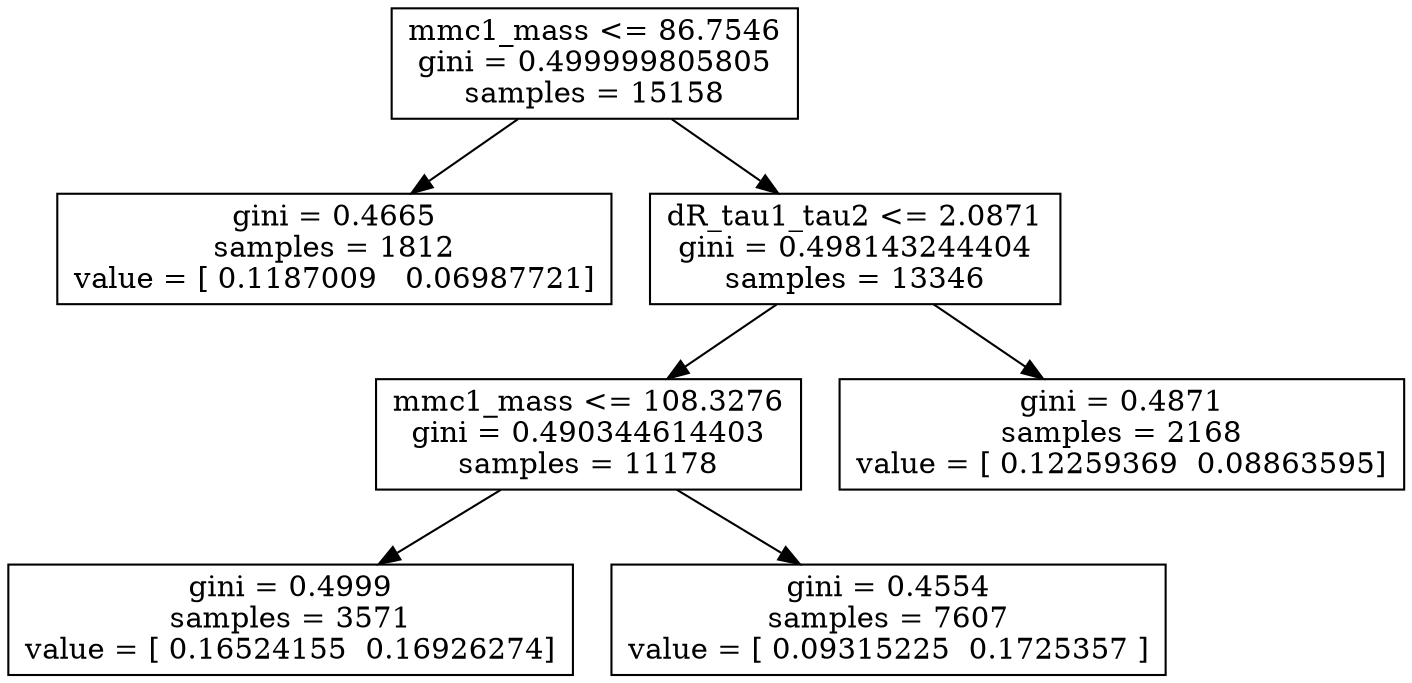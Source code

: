 digraph Tree {
0 [label="mmc1_mass <= 86.7546\ngini = 0.499999805805\nsamples = 15158", shape="box"] ;
1 [label="gini = 0.4665\nsamples = 1812\nvalue = [ 0.1187009   0.06987721]", shape="box"] ;
0 -> 1 ;
2 [label="dR_tau1_tau2 <= 2.0871\ngini = 0.498143244404\nsamples = 13346", shape="box"] ;
0 -> 2 ;
3 [label="mmc1_mass <= 108.3276\ngini = 0.490344614403\nsamples = 11178", shape="box"] ;
2 -> 3 ;
4 [label="gini = 0.4999\nsamples = 3571\nvalue = [ 0.16524155  0.16926274]", shape="box"] ;
3 -> 4 ;
5 [label="gini = 0.4554\nsamples = 7607\nvalue = [ 0.09315225  0.1725357 ]", shape="box"] ;
3 -> 5 ;
6 [label="gini = 0.4871\nsamples = 2168\nvalue = [ 0.12259369  0.08863595]", shape="box"] ;
2 -> 6 ;
}
